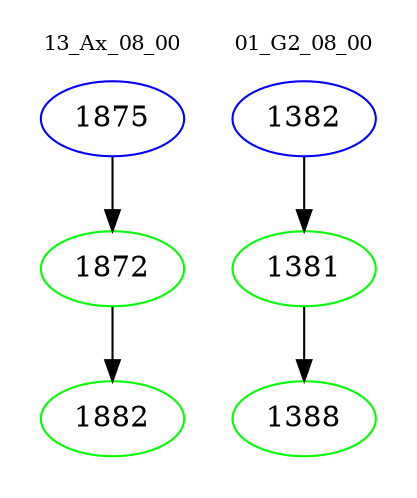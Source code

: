 digraph{
subgraph cluster_0 {
color = white
label = "13_Ax_08_00";
fontsize=10;
T0_1875 [label="1875", color="blue"]
T0_1875 -> T0_1872 [color="black"]
T0_1872 [label="1872", color="green"]
T0_1872 -> T0_1882 [color="black"]
T0_1882 [label="1882", color="green"]
}
subgraph cluster_1 {
color = white
label = "01_G2_08_00";
fontsize=10;
T1_1382 [label="1382", color="blue"]
T1_1382 -> T1_1381 [color="black"]
T1_1381 [label="1381", color="green"]
T1_1381 -> T1_1388 [color="black"]
T1_1388 [label="1388", color="green"]
}
}
